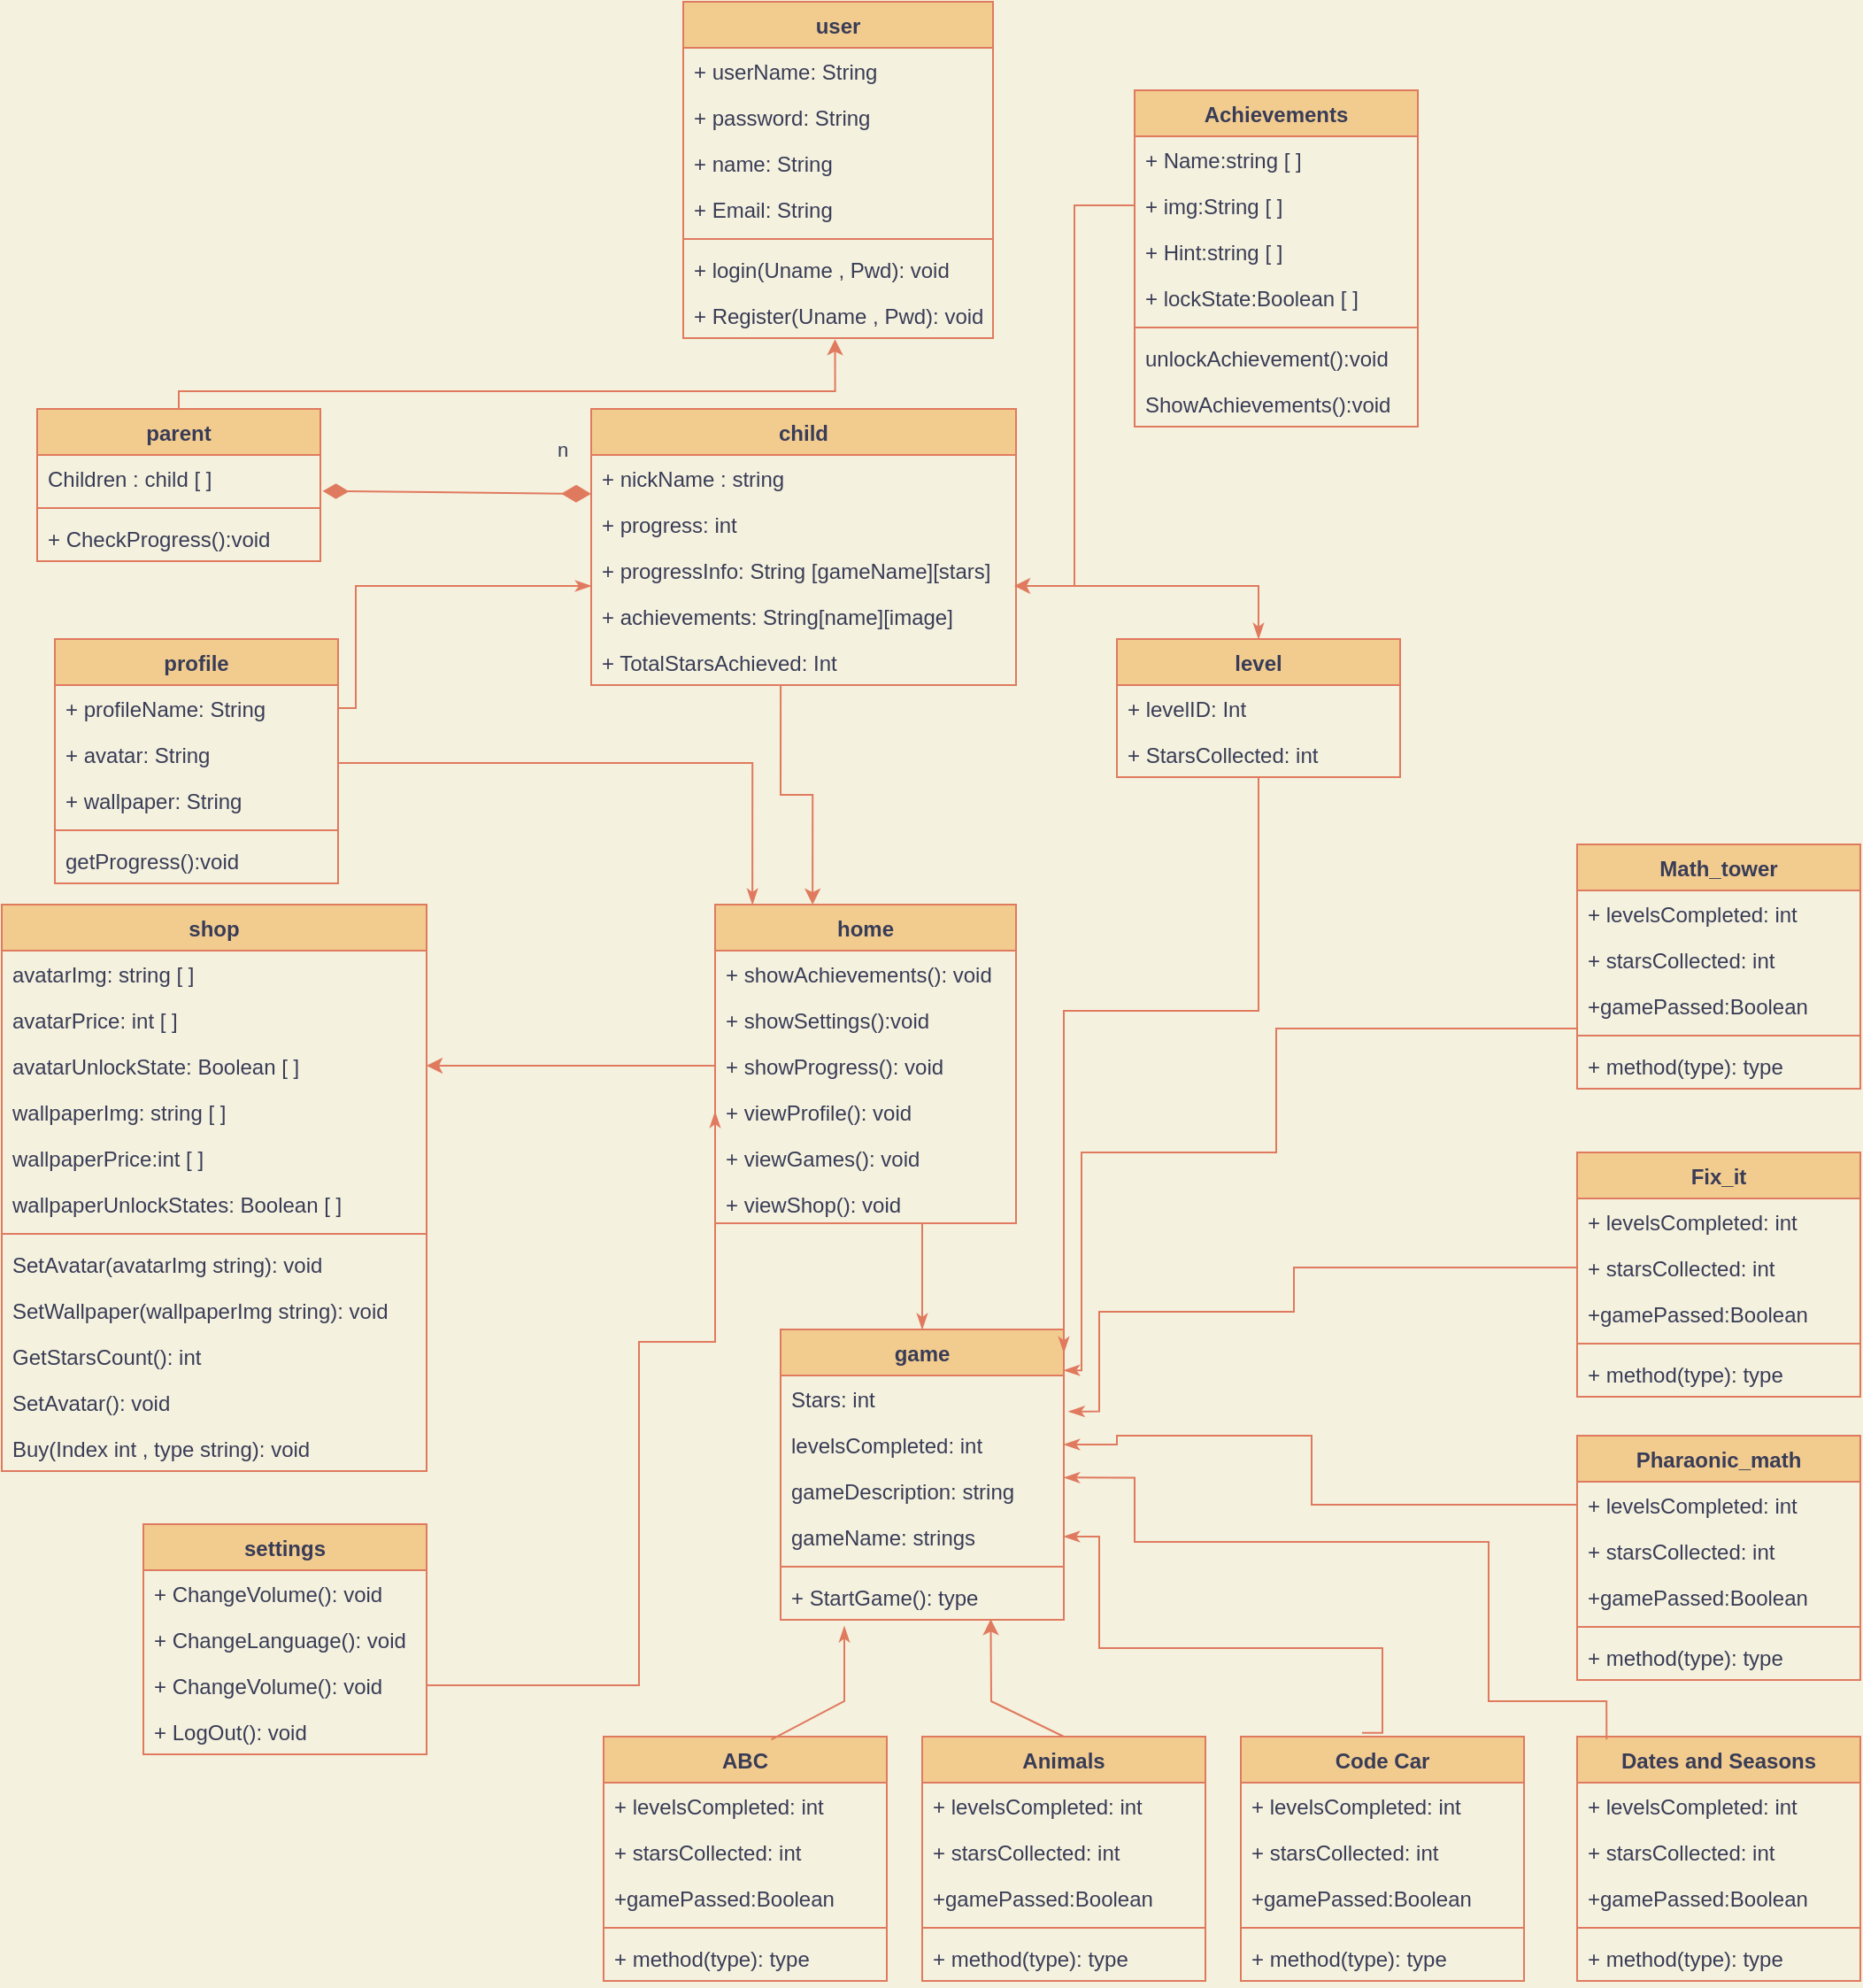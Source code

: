 <mxfile version="20.6.0" type="device"><diagram id="C5RBs43oDa-KdzZeNtuy" name="Page-1"><mxGraphModel dx="3307" dy="1486" grid="1" gridSize="10" guides="1" tooltips="1" connect="1" arrows="1" fold="1" page="1" pageScale="1" pageWidth="827" pageHeight="1169" background="#F4F1DE" math="0" shadow="0"><root><mxCell id="WIyWlLk6GJQsqaUBKTNV-0"/><mxCell id="WIyWlLk6GJQsqaUBKTNV-1" parent="WIyWlLk6GJQsqaUBKTNV-0"/><mxCell id="71pGwjElcJfVmf1t_7z7-0" value="user" style="swimlane;fontStyle=1;align=center;verticalAlign=top;childLayout=stackLayout;horizontal=1;startSize=26;horizontalStack=0;resizeParent=1;resizeParentMax=0;resizeLast=0;collapsible=1;marginBottom=0;fillColor=#F2CC8F;strokeColor=#E07A5F;fontColor=#393C56;" parent="WIyWlLk6GJQsqaUBKTNV-1" vertex="1"><mxGeometry x="-375" y="40" width="175" height="190" as="geometry"><mxRectangle width="70" height="30" as="alternateBounds"/></mxGeometry></mxCell><mxCell id="71pGwjElcJfVmf1t_7z7-1" value="+ userName: String" style="text;strokeColor=none;fillColor=none;align=left;verticalAlign=top;spacingLeft=4;spacingRight=4;overflow=hidden;rotatable=0;points=[[0,0.5],[1,0.5]];portConstraint=eastwest;fontColor=#393C56;" parent="71pGwjElcJfVmf1t_7z7-0" vertex="1"><mxGeometry y="26" width="175" height="26" as="geometry"/></mxCell><mxCell id="421q6cjbBSEedLgM5g_a-58" value="+ password: String" style="text;strokeColor=none;fillColor=none;align=left;verticalAlign=top;spacingLeft=4;spacingRight=4;overflow=hidden;rotatable=0;points=[[0,0.5],[1,0.5]];portConstraint=eastwest;fontColor=#393C56;" parent="71pGwjElcJfVmf1t_7z7-0" vertex="1"><mxGeometry y="52" width="175" height="26" as="geometry"/></mxCell><mxCell id="421q6cjbBSEedLgM5g_a-60" value="+ name: String" style="text;strokeColor=none;fillColor=none;align=left;verticalAlign=top;spacingLeft=4;spacingRight=4;overflow=hidden;rotatable=0;points=[[0,0.5],[1,0.5]];portConstraint=eastwest;fontColor=#393C56;" parent="71pGwjElcJfVmf1t_7z7-0" vertex="1"><mxGeometry y="78" width="175" height="26" as="geometry"/></mxCell><mxCell id="421q6cjbBSEedLgM5g_a-63" value="+ Email: String" style="text;strokeColor=none;fillColor=none;align=left;verticalAlign=top;spacingLeft=4;spacingRight=4;overflow=hidden;rotatable=0;points=[[0,0.5],[1,0.5]];portConstraint=eastwest;fontColor=#393C56;" parent="71pGwjElcJfVmf1t_7z7-0" vertex="1"><mxGeometry y="104" width="175" height="26" as="geometry"/></mxCell><mxCell id="71pGwjElcJfVmf1t_7z7-2" value="" style="line;strokeWidth=1;fillColor=none;align=left;verticalAlign=middle;spacingTop=-1;spacingLeft=3;spacingRight=3;rotatable=0;labelPosition=right;points=[];portConstraint=eastwest;strokeColor=#E07A5F;fontColor=#393C56;labelBackgroundColor=#F4F1DE;" parent="71pGwjElcJfVmf1t_7z7-0" vertex="1"><mxGeometry y="130" width="175" height="8" as="geometry"/></mxCell><mxCell id="DMrFWVktk9_616pN0Q-J-0" value="+ login(Uname , Pwd): void" style="text;strokeColor=none;fillColor=none;align=left;verticalAlign=top;spacingLeft=4;spacingRight=4;overflow=hidden;rotatable=0;points=[[0,0.5],[1,0.5]];portConstraint=eastwest;fontColor=#393C56;" parent="71pGwjElcJfVmf1t_7z7-0" vertex="1"><mxGeometry y="138" width="175" height="26" as="geometry"/></mxCell><mxCell id="DMrFWVktk9_616pN0Q-J-1" value="+ Register(Uname , Pwd): void" style="text;strokeColor=none;fillColor=none;align=left;verticalAlign=top;spacingLeft=4;spacingRight=4;overflow=hidden;rotatable=0;points=[[0,0.5],[1,0.5]];portConstraint=eastwest;fontColor=#393C56;" parent="71pGwjElcJfVmf1t_7z7-0" vertex="1"><mxGeometry y="164" width="175" height="26" as="geometry"/></mxCell><mxCell id="421q6cjbBSEedLgM5g_a-74" value="" style="edgeStyle=orthogonalEdgeStyle;rounded=0;orthogonalLoop=1;jettySize=auto;html=1;endArrow=classic;endFill=1;entryX=0.49;entryY=1.024;entryDx=0;entryDy=0;entryPerimeter=0;strokeColor=#E07A5F;fontColor=#393C56;labelBackgroundColor=#F4F1DE;" parent="WIyWlLk6GJQsqaUBKTNV-1" source="71pGwjElcJfVmf1t_7z7-8" target="DMrFWVktk9_616pN0Q-J-1" edge="1"><mxGeometry relative="1" as="geometry"><mxPoint x="-290.16" y="250.624" as="targetPoint"/><Array as="points"><mxPoint x="-660" y="260"/><mxPoint x="-289" y="260"/></Array></mxGeometry></mxCell><mxCell id="71pGwjElcJfVmf1t_7z7-8" value="parent" style="swimlane;fontStyle=1;align=center;verticalAlign=top;childLayout=stackLayout;horizontal=1;startSize=26;horizontalStack=0;resizeParent=1;resizeParentMax=0;resizeLast=0;collapsible=1;marginBottom=0;fillColor=#F2CC8F;strokeColor=#E07A5F;fontColor=#393C56;" parent="WIyWlLk6GJQsqaUBKTNV-1" vertex="1"><mxGeometry x="-740" y="270" width="160" height="86" as="geometry"/></mxCell><mxCell id="71pGwjElcJfVmf1t_7z7-9" value="Children : child [ ]" style="text;strokeColor=none;fillColor=none;align=left;verticalAlign=top;spacingLeft=4;spacingRight=4;overflow=hidden;rotatable=0;points=[[0,0.5],[1,0.5]];portConstraint=eastwest;fontColor=#393C56;" parent="71pGwjElcJfVmf1t_7z7-8" vertex="1"><mxGeometry y="26" width="160" height="26" as="geometry"/></mxCell><mxCell id="71pGwjElcJfVmf1t_7z7-10" value="" style="line;strokeWidth=1;fillColor=none;align=left;verticalAlign=middle;spacingTop=-1;spacingLeft=3;spacingRight=3;rotatable=0;labelPosition=right;points=[];portConstraint=eastwest;strokeColor=#E07A5F;fontColor=#393C56;labelBackgroundColor=#F4F1DE;" parent="71pGwjElcJfVmf1t_7z7-8" vertex="1"><mxGeometry y="52" width="160" height="8" as="geometry"/></mxCell><mxCell id="71pGwjElcJfVmf1t_7z7-11" value="+ CheckProgress():void" style="text;strokeColor=none;fillColor=none;align=left;verticalAlign=top;spacingLeft=4;spacingRight=4;overflow=hidden;rotatable=0;points=[[0,0.5],[1,0.5]];portConstraint=eastwest;fontColor=#393C56;" parent="71pGwjElcJfVmf1t_7z7-8" vertex="1"><mxGeometry y="60" width="160" height="26" as="geometry"/></mxCell><mxCell id="71pGwjElcJfVmf1t_7z7-12" value="shop" style="swimlane;fontStyle=1;align=center;verticalAlign=top;childLayout=stackLayout;horizontal=1;startSize=26;horizontalStack=0;resizeParent=1;resizeParentMax=0;resizeLast=0;collapsible=1;marginBottom=0;fillColor=#F2CC8F;strokeColor=#E07A5F;fontColor=#393C56;" parent="WIyWlLk6GJQsqaUBKTNV-1" vertex="1"><mxGeometry x="-760" y="550" width="240" height="320" as="geometry"/></mxCell><mxCell id="71pGwjElcJfVmf1t_7z7-13" value="avatarImg: string [ ]" style="text;strokeColor=none;fillColor=none;align=left;verticalAlign=top;spacingLeft=4;spacingRight=4;overflow=hidden;rotatable=0;points=[[0,0.5],[1,0.5]];portConstraint=eastwest;fontColor=#393C56;" parent="71pGwjElcJfVmf1t_7z7-12" vertex="1"><mxGeometry y="26" width="240" height="26" as="geometry"/></mxCell><mxCell id="421q6cjbBSEedLgM5g_a-106" value="avatarPrice: int [ ]" style="text;strokeColor=none;fillColor=none;align=left;verticalAlign=top;spacingLeft=4;spacingRight=4;overflow=hidden;rotatable=0;points=[[0,0.5],[1,0.5]];portConstraint=eastwest;fontColor=#393C56;" parent="71pGwjElcJfVmf1t_7z7-12" vertex="1"><mxGeometry y="52" width="240" height="26" as="geometry"/></mxCell><mxCell id="421q6cjbBSEedLgM5g_a-108" value="avatarUnlockState: Boolean [ ]" style="text;strokeColor=none;fillColor=none;align=left;verticalAlign=top;spacingLeft=4;spacingRight=4;overflow=hidden;rotatable=0;points=[[0,0.5],[1,0.5]];portConstraint=eastwest;fontColor=#393C56;" parent="71pGwjElcJfVmf1t_7z7-12" vertex="1"><mxGeometry y="78" width="240" height="26" as="geometry"/></mxCell><mxCell id="421q6cjbBSEedLgM5g_a-109" value="wallpaperImg: string [ ]" style="text;strokeColor=none;fillColor=none;align=left;verticalAlign=top;spacingLeft=4;spacingRight=4;overflow=hidden;rotatable=0;points=[[0,0.5],[1,0.5]];portConstraint=eastwest;fontColor=#393C56;" parent="71pGwjElcJfVmf1t_7z7-12" vertex="1"><mxGeometry y="104" width="240" height="26" as="geometry"/></mxCell><mxCell id="421q6cjbBSEedLgM5g_a-107" value="wallpaperPrice:int [ ]" style="text;strokeColor=none;fillColor=none;align=left;verticalAlign=top;spacingLeft=4;spacingRight=4;overflow=hidden;rotatable=0;points=[[0,0.5],[1,0.5]];portConstraint=eastwest;fontColor=#393C56;" parent="71pGwjElcJfVmf1t_7z7-12" vertex="1"><mxGeometry y="130" width="240" height="26" as="geometry"/></mxCell><mxCell id="421q6cjbBSEedLgM5g_a-110" value="wallpaperUnlockStates: Boolean [ ]" style="text;strokeColor=none;fillColor=none;align=left;verticalAlign=top;spacingLeft=4;spacingRight=4;overflow=hidden;rotatable=0;points=[[0,0.5],[1,0.5]];portConstraint=eastwest;fontColor=#393C56;" parent="71pGwjElcJfVmf1t_7z7-12" vertex="1"><mxGeometry y="156" width="240" height="26" as="geometry"/></mxCell><mxCell id="71pGwjElcJfVmf1t_7z7-14" value="" style="line;strokeWidth=1;fillColor=none;align=left;verticalAlign=middle;spacingTop=-1;spacingLeft=3;spacingRight=3;rotatable=0;labelPosition=right;points=[];portConstraint=eastwest;strokeColor=#E07A5F;fontColor=#393C56;labelBackgroundColor=#F4F1DE;" parent="71pGwjElcJfVmf1t_7z7-12" vertex="1"><mxGeometry y="182" width="240" height="8" as="geometry"/></mxCell><mxCell id="71pGwjElcJfVmf1t_7z7-15" value="SetAvatar(avatarImg string): void" style="text;strokeColor=none;fillColor=none;align=left;verticalAlign=top;spacingLeft=4;spacingRight=4;overflow=hidden;rotatable=0;points=[[0,0.5],[1,0.5]];portConstraint=eastwest;fontColor=#393C56;" parent="71pGwjElcJfVmf1t_7z7-12" vertex="1"><mxGeometry y="190" width="240" height="26" as="geometry"/></mxCell><mxCell id="421q6cjbBSEedLgM5g_a-114" value="SetWallpaper(wallpaperImg string): void" style="text;strokeColor=none;fillColor=none;align=left;verticalAlign=top;spacingLeft=4;spacingRight=4;overflow=hidden;rotatable=0;points=[[0,0.5],[1,0.5]];portConstraint=eastwest;fontColor=#393C56;" parent="71pGwjElcJfVmf1t_7z7-12" vertex="1"><mxGeometry y="216" width="240" height="26" as="geometry"/></mxCell><mxCell id="421q6cjbBSEedLgM5g_a-115" value="GetStarsCount(): int" style="text;strokeColor=none;fillColor=none;align=left;verticalAlign=top;spacingLeft=4;spacingRight=4;overflow=hidden;rotatable=0;points=[[0,0.5],[1,0.5]];portConstraint=eastwest;fontColor=#393C56;" parent="71pGwjElcJfVmf1t_7z7-12" vertex="1"><mxGeometry y="242" width="240" height="26" as="geometry"/></mxCell><mxCell id="421q6cjbBSEedLgM5g_a-113" value="SetAvatar(): void" style="text;strokeColor=none;fillColor=none;align=left;verticalAlign=top;spacingLeft=4;spacingRight=4;overflow=hidden;rotatable=0;points=[[0,0.5],[1,0.5]];portConstraint=eastwest;fontColor=#393C56;" parent="71pGwjElcJfVmf1t_7z7-12" vertex="1"><mxGeometry y="268" width="240" height="26" as="geometry"/></mxCell><mxCell id="421q6cjbBSEedLgM5g_a-116" value="Buy(Index int , type string): void" style="text;strokeColor=none;fillColor=none;align=left;verticalAlign=top;spacingLeft=4;spacingRight=4;overflow=hidden;rotatable=0;points=[[0,0.5],[1,0.5]];portConstraint=eastwest;fontColor=#393C56;" parent="71pGwjElcJfVmf1t_7z7-12" vertex="1"><mxGeometry y="294" width="240" height="26" as="geometry"/></mxCell><mxCell id="71pGwjElcJfVmf1t_7z7-16" value="game" style="swimlane;fontStyle=1;align=center;verticalAlign=top;childLayout=stackLayout;horizontal=1;startSize=26;horizontalStack=0;resizeParent=1;resizeParentMax=0;resizeLast=0;collapsible=1;marginBottom=0;fillColor=#F2CC8F;strokeColor=#E07A5F;fontColor=#393C56;" parent="WIyWlLk6GJQsqaUBKTNV-1" vertex="1"><mxGeometry x="-320" y="790" width="160" height="164" as="geometry"/></mxCell><mxCell id="421q6cjbBSEedLgM5g_a-144" value="Stars: int" style="text;strokeColor=none;fillColor=none;align=left;verticalAlign=top;spacingLeft=4;spacingRight=4;overflow=hidden;rotatable=0;points=[[0,0.5],[1,0.5]];portConstraint=eastwest;fontColor=#393C56;" parent="71pGwjElcJfVmf1t_7z7-16" vertex="1"><mxGeometry y="26" width="160" height="26" as="geometry"/></mxCell><mxCell id="421q6cjbBSEedLgM5g_a-147" value="levelsCompleted: int" style="text;strokeColor=none;fillColor=none;align=left;verticalAlign=top;spacingLeft=4;spacingRight=4;overflow=hidden;rotatable=0;points=[[0,0.5],[1,0.5]];portConstraint=eastwest;fontColor=#393C56;" parent="71pGwjElcJfVmf1t_7z7-16" vertex="1"><mxGeometry y="52" width="160" height="26" as="geometry"/></mxCell><mxCell id="421q6cjbBSEedLgM5g_a-146" value="gameDescription: string" style="text;strokeColor=none;fillColor=none;align=left;verticalAlign=top;spacingLeft=4;spacingRight=4;overflow=hidden;rotatable=0;points=[[0,0.5],[1,0.5]];portConstraint=eastwest;fontColor=#393C56;" parent="71pGwjElcJfVmf1t_7z7-16" vertex="1"><mxGeometry y="78" width="160" height="26" as="geometry"/></mxCell><mxCell id="71pGwjElcJfVmf1t_7z7-17" value="gameName: strings" style="text;strokeColor=none;fillColor=none;align=left;verticalAlign=top;spacingLeft=4;spacingRight=4;overflow=hidden;rotatable=0;points=[[0,0.5],[1,0.5]];portConstraint=eastwest;fontColor=#393C56;" parent="71pGwjElcJfVmf1t_7z7-16" vertex="1"><mxGeometry y="104" width="160" height="26" as="geometry"/></mxCell><mxCell id="71pGwjElcJfVmf1t_7z7-18" value="" style="line;strokeWidth=1;fillColor=none;align=left;verticalAlign=middle;spacingTop=-1;spacingLeft=3;spacingRight=3;rotatable=0;labelPosition=right;points=[];portConstraint=eastwest;strokeColor=#E07A5F;fontColor=#393C56;labelBackgroundColor=#F4F1DE;" parent="71pGwjElcJfVmf1t_7z7-16" vertex="1"><mxGeometry y="130" width="160" height="8" as="geometry"/></mxCell><mxCell id="71pGwjElcJfVmf1t_7z7-19" value="+ StartGame(): type" style="text;strokeColor=none;fillColor=none;align=left;verticalAlign=top;spacingLeft=4;spacingRight=4;overflow=hidden;rotatable=0;points=[[0,0.5],[1,0.5]];portConstraint=eastwest;fontColor=#393C56;" parent="71pGwjElcJfVmf1t_7z7-16" vertex="1"><mxGeometry y="138" width="160" height="26" as="geometry"/></mxCell><mxCell id="H7u182iFlmBfZy0XboD5-1" style="edgeStyle=orthogonalEdgeStyle;rounded=0;orthogonalLoop=1;jettySize=auto;html=1;labelBackgroundColor=#F4F1DE;strokeColor=#E07A5F;fontColor=#393C56;entryX=0.324;entryY=0;entryDx=0;entryDy=0;entryPerimeter=0;exitX=0.446;exitY=0.997;exitDx=0;exitDy=0;exitPerimeter=0;" parent="WIyWlLk6GJQsqaUBKTNV-1" source="421q6cjbBSEedLgM5g_a-112" target="71pGwjElcJfVmf1t_7z7-44" edge="1"><mxGeometry relative="1" as="geometry"><mxPoint x="-241" y="520" as="targetPoint"/><Array as="points"/><mxPoint x="-320" y="430" as="sourcePoint"/></mxGeometry></mxCell><mxCell id="71pGwjElcJfVmf1t_7z7-24" value="child" style="swimlane;fontStyle=1;align=center;verticalAlign=top;childLayout=stackLayout;horizontal=1;startSize=26;horizontalStack=0;resizeParent=1;resizeParentMax=0;resizeLast=0;collapsible=1;marginBottom=0;fillColor=#F2CC8F;strokeColor=#E07A5F;fontColor=#393C56;" parent="WIyWlLk6GJQsqaUBKTNV-1" vertex="1"><mxGeometry x="-427" y="270" width="240" height="156" as="geometry"/></mxCell><mxCell id="71pGwjElcJfVmf1t_7z7-25" value="+ nickName : string" style="text;strokeColor=none;fillColor=none;align=left;verticalAlign=top;spacingLeft=4;spacingRight=4;overflow=hidden;rotatable=0;points=[[0,0.5],[1,0.5]];portConstraint=eastwest;fontColor=#393C56;" parent="71pGwjElcJfVmf1t_7z7-24" vertex="1"><mxGeometry y="26" width="240" height="26" as="geometry"/></mxCell><mxCell id="421q6cjbBSEedLgM5g_a-84" value="+ progress: int" style="text;strokeColor=none;fillColor=none;align=left;verticalAlign=top;spacingLeft=4;spacingRight=4;overflow=hidden;rotatable=0;points=[[0,0.5],[1,0.5]];portConstraint=eastwest;fontColor=#393C56;" parent="71pGwjElcJfVmf1t_7z7-24" vertex="1"><mxGeometry y="52" width="240" height="26" as="geometry"/></mxCell><mxCell id="421q6cjbBSEedLgM5g_a-67" value="+ progressInfo: String [gameName][stars]" style="text;strokeColor=none;fillColor=none;align=left;verticalAlign=top;spacingLeft=4;spacingRight=4;overflow=hidden;rotatable=0;points=[[0,0.5],[1,0.5]];portConstraint=eastwest;fontColor=#393C56;" parent="71pGwjElcJfVmf1t_7z7-24" vertex="1"><mxGeometry y="78" width="240" height="26" as="geometry"/></mxCell><mxCell id="71pGwjElcJfVmf1t_7z7-5" value="+ achievements: String[name][image]" style="text;strokeColor=none;fillColor=none;align=left;verticalAlign=top;spacingLeft=4;spacingRight=4;overflow=hidden;rotatable=0;points=[[0,0.5],[1,0.5]];portConstraint=eastwest;fontColor=#393C56;" parent="71pGwjElcJfVmf1t_7z7-24" vertex="1"><mxGeometry y="104" width="240" height="26" as="geometry"/></mxCell><mxCell id="421q6cjbBSEedLgM5g_a-112" value="+ TotalStarsAchieved: Int" style="text;strokeColor=none;fillColor=none;align=left;verticalAlign=top;spacingLeft=4;spacingRight=4;overflow=hidden;rotatable=0;points=[[0,0.5],[1,0.5]];portConstraint=eastwest;fontColor=#393C56;" parent="71pGwjElcJfVmf1t_7z7-24" vertex="1"><mxGeometry y="130" width="240" height="26" as="geometry"/></mxCell><mxCell id="71pGwjElcJfVmf1t_7z7-28" value="settings" style="swimlane;fontStyle=1;align=center;verticalAlign=top;childLayout=stackLayout;horizontal=1;startSize=26;horizontalStack=0;resizeParent=1;resizeParentMax=0;resizeLast=0;collapsible=1;marginBottom=0;fillColor=#F2CC8F;strokeColor=#E07A5F;fontColor=#393C56;" parent="WIyWlLk6GJQsqaUBKTNV-1" vertex="1"><mxGeometry x="-680" y="900" width="160" height="130" as="geometry"/></mxCell><mxCell id="71pGwjElcJfVmf1t_7z7-31" value="+ ChangeVolume(): void" style="text;strokeColor=none;fillColor=none;align=left;verticalAlign=top;spacingLeft=4;spacingRight=4;overflow=hidden;rotatable=0;points=[[0,0.5],[1,0.5]];portConstraint=eastwest;fontColor=#393C56;" parent="71pGwjElcJfVmf1t_7z7-28" vertex="1"><mxGeometry y="26" width="160" height="26" as="geometry"/></mxCell><mxCell id="421q6cjbBSEedLgM5g_a-98" value="+ ChangeLanguage(): void" style="text;strokeColor=none;fillColor=none;align=left;verticalAlign=top;spacingLeft=4;spacingRight=4;overflow=hidden;rotatable=0;points=[[0,0.5],[1,0.5]];portConstraint=eastwest;fontColor=#393C56;" parent="71pGwjElcJfVmf1t_7z7-28" vertex="1"><mxGeometry y="52" width="160" height="26" as="geometry"/></mxCell><mxCell id="421q6cjbBSEedLgM5g_a-100" value="+ ChangeVolume(): void" style="text;strokeColor=none;fillColor=none;align=left;verticalAlign=top;spacingLeft=4;spacingRight=4;overflow=hidden;rotatable=0;points=[[0,0.5],[1,0.5]];portConstraint=eastwest;fontColor=#393C56;" parent="71pGwjElcJfVmf1t_7z7-28" vertex="1"><mxGeometry y="78" width="160" height="26" as="geometry"/></mxCell><mxCell id="DMrFWVktk9_616pN0Q-J-7" value="+ LogOut(): void" style="text;strokeColor=none;fillColor=none;align=left;verticalAlign=top;spacingLeft=4;spacingRight=4;overflow=hidden;rotatable=0;points=[[0,0.5],[1,0.5]];portConstraint=eastwest;fontColor=#393C56;" parent="71pGwjElcJfVmf1t_7z7-28" vertex="1"><mxGeometry y="104" width="160" height="26" as="geometry"/></mxCell><mxCell id="71pGwjElcJfVmf1t_7z7-44" value="home" style="swimlane;fontStyle=1;align=center;verticalAlign=top;childLayout=stackLayout;horizontal=1;startSize=26;horizontalStack=0;resizeParent=1;resizeParentMax=0;resizeLast=0;collapsible=1;marginBottom=0;fillColor=#F2CC8F;strokeColor=#E07A5F;fontColor=#393C56;" parent="WIyWlLk6GJQsqaUBKTNV-1" vertex="1"><mxGeometry x="-357" y="550" width="170" height="180" as="geometry"/></mxCell><mxCell id="71pGwjElcJfVmf1t_7z7-47" value="+ showAchievements(): void" style="text;strokeColor=none;fillColor=none;align=left;verticalAlign=top;spacingLeft=4;spacingRight=4;overflow=hidden;rotatable=0;points=[[0,0.5],[1,0.5]];portConstraint=eastwest;fontColor=#393C56;" parent="71pGwjElcJfVmf1t_7z7-44" vertex="1"><mxGeometry y="26" width="170" height="26" as="geometry"/></mxCell><mxCell id="421q6cjbBSEedLgM5g_a-102" value="+ showSettings():void" style="text;strokeColor=none;fillColor=none;align=left;verticalAlign=top;spacingLeft=4;spacingRight=4;overflow=hidden;rotatable=0;points=[[0,0.5],[1,0.5]];portConstraint=eastwest;fontColor=#393C56;" parent="71pGwjElcJfVmf1t_7z7-44" vertex="1"><mxGeometry y="52" width="170" height="26" as="geometry"/></mxCell><mxCell id="421q6cjbBSEedLgM5g_a-104" value="+ showProgress(): void" style="text;strokeColor=none;fillColor=none;align=left;verticalAlign=top;spacingLeft=4;spacingRight=4;overflow=hidden;rotatable=0;points=[[0,0.5],[1,0.5]];portConstraint=eastwest;fontColor=#393C56;" parent="71pGwjElcJfVmf1t_7z7-44" vertex="1"><mxGeometry y="78" width="170" height="26" as="geometry"/></mxCell><mxCell id="421q6cjbBSEedLgM5g_a-103" value="+ viewProfile(): void" style="text;strokeColor=none;fillColor=none;align=left;verticalAlign=top;spacingLeft=4;spacingRight=4;overflow=hidden;rotatable=0;points=[[0,0.5],[1,0.5]];portConstraint=eastwest;fontColor=#393C56;" parent="71pGwjElcJfVmf1t_7z7-44" vertex="1"><mxGeometry y="104" width="170" height="26" as="geometry"/></mxCell><mxCell id="421q6cjbBSEedLgM5g_a-101" value="+ viewGames(): void" style="text;strokeColor=none;fillColor=none;align=left;verticalAlign=top;spacingLeft=4;spacingRight=4;overflow=hidden;rotatable=0;points=[[0,0.5],[1,0.5]];portConstraint=eastwest;fontColor=#393C56;" parent="71pGwjElcJfVmf1t_7z7-44" vertex="1"><mxGeometry y="130" width="170" height="26" as="geometry"/></mxCell><mxCell id="421q6cjbBSEedLgM5g_a-105" value="+ viewShop(): void" style="text;strokeColor=none;fillColor=none;align=left;verticalAlign=top;spacingLeft=4;spacingRight=4;overflow=hidden;rotatable=0;points=[[0,0.5],[1,0.5]];portConstraint=eastwest;fontColor=#393C56;" parent="71pGwjElcJfVmf1t_7z7-44" vertex="1"><mxGeometry y="156" width="170" height="24" as="geometry"/></mxCell><mxCell id="421q6cjbBSEedLgM5g_a-0" value="ABC" style="swimlane;fontStyle=1;align=center;verticalAlign=top;childLayout=stackLayout;horizontal=1;startSize=26;horizontalStack=0;resizeParent=1;resizeParentMax=0;resizeLast=0;collapsible=1;marginBottom=0;fillColor=#F2CC8F;strokeColor=#E07A5F;fontColor=#393C56;" parent="WIyWlLk6GJQsqaUBKTNV-1" vertex="1"><mxGeometry x="-420" y="1020" width="160" height="138" as="geometry"/></mxCell><mxCell id="421q6cjbBSEedLgM5g_a-1" value="+ levelsCompleted: int" style="text;strokeColor=none;fillColor=none;align=left;verticalAlign=top;spacingLeft=4;spacingRight=4;overflow=hidden;rotatable=0;points=[[0,0.5],[1,0.5]];portConstraint=eastwest;fontColor=#393C56;" parent="421q6cjbBSEedLgM5g_a-0" vertex="1"><mxGeometry y="26" width="160" height="26" as="geometry"/></mxCell><mxCell id="421q6cjbBSEedLgM5g_a-117" value="+ starsCollected: int" style="text;strokeColor=none;fillColor=none;align=left;verticalAlign=top;spacingLeft=4;spacingRight=4;overflow=hidden;rotatable=0;points=[[0,0.5],[1,0.5]];portConstraint=eastwest;fontColor=#393C56;" parent="421q6cjbBSEedLgM5g_a-0" vertex="1"><mxGeometry y="52" width="160" height="26" as="geometry"/></mxCell><mxCell id="421q6cjbBSEedLgM5g_a-149" value="+gamePassed:Boolean" style="text;strokeColor=none;fillColor=none;align=left;verticalAlign=top;spacingLeft=4;spacingRight=4;overflow=hidden;rotatable=0;points=[[0,0.5],[1,0.5]];portConstraint=eastwest;fontColor=#393C56;" parent="421q6cjbBSEedLgM5g_a-0" vertex="1"><mxGeometry y="78" width="160" height="26" as="geometry"/></mxCell><mxCell id="421q6cjbBSEedLgM5g_a-2" value="" style="line;strokeWidth=1;fillColor=none;align=left;verticalAlign=middle;spacingTop=-1;spacingLeft=3;spacingRight=3;rotatable=0;labelPosition=right;points=[];portConstraint=eastwest;strokeColor=#E07A5F;fontColor=#393C56;labelBackgroundColor=#F4F1DE;" parent="421q6cjbBSEedLgM5g_a-0" vertex="1"><mxGeometry y="104" width="160" height="8" as="geometry"/></mxCell><mxCell id="421q6cjbBSEedLgM5g_a-3" value="+ method(type): type" style="text;strokeColor=none;fillColor=none;align=left;verticalAlign=top;spacingLeft=4;spacingRight=4;overflow=hidden;rotatable=0;points=[[0,0.5],[1,0.5]];portConstraint=eastwest;fontColor=#393C56;" parent="421q6cjbBSEedLgM5g_a-0" vertex="1"><mxGeometry y="112" width="160" height="26" as="geometry"/></mxCell><mxCell id="421q6cjbBSEedLgM5g_a-4" value="Fix_it" style="swimlane;fontStyle=1;align=center;verticalAlign=top;childLayout=stackLayout;horizontal=1;startSize=26;horizontalStack=0;resizeParent=1;resizeParentMax=0;resizeLast=0;collapsible=1;marginBottom=0;fillColor=#F2CC8F;strokeColor=#E07A5F;fontColor=#393C56;" parent="WIyWlLk6GJQsqaUBKTNV-1" vertex="1"><mxGeometry x="130" y="690" width="160" height="138" as="geometry"/></mxCell><mxCell id="421q6cjbBSEedLgM5g_a-118" value="+ levelsCompleted: int" style="text;strokeColor=none;fillColor=none;align=left;verticalAlign=top;spacingLeft=4;spacingRight=4;overflow=hidden;rotatable=0;points=[[0,0.5],[1,0.5]];portConstraint=eastwest;fontColor=#393C56;" parent="421q6cjbBSEedLgM5g_a-4" vertex="1"><mxGeometry y="26" width="160" height="26" as="geometry"/></mxCell><mxCell id="421q6cjbBSEedLgM5g_a-119" value="+ starsCollected: int" style="text;strokeColor=none;fillColor=none;align=left;verticalAlign=top;spacingLeft=4;spacingRight=4;overflow=hidden;rotatable=0;points=[[0,0.5],[1,0.5]];portConstraint=eastwest;fontColor=#393C56;" parent="421q6cjbBSEedLgM5g_a-4" vertex="1"><mxGeometry y="52" width="160" height="26" as="geometry"/></mxCell><mxCell id="421q6cjbBSEedLgM5g_a-150" value="+gamePassed:Boolean" style="text;strokeColor=none;fillColor=none;align=left;verticalAlign=top;spacingLeft=4;spacingRight=4;overflow=hidden;rotatable=0;points=[[0,0.5],[1,0.5]];portConstraint=eastwest;fontColor=#393C56;" parent="421q6cjbBSEedLgM5g_a-4" vertex="1"><mxGeometry y="78" width="160" height="26" as="geometry"/></mxCell><mxCell id="421q6cjbBSEedLgM5g_a-6" value="" style="line;strokeWidth=1;fillColor=none;align=left;verticalAlign=middle;spacingTop=-1;spacingLeft=3;spacingRight=3;rotatable=0;labelPosition=right;points=[];portConstraint=eastwest;strokeColor=#E07A5F;fontColor=#393C56;labelBackgroundColor=#F4F1DE;" parent="421q6cjbBSEedLgM5g_a-4" vertex="1"><mxGeometry y="104" width="160" height="8" as="geometry"/></mxCell><mxCell id="421q6cjbBSEedLgM5g_a-7" value="+ method(type): type" style="text;strokeColor=none;fillColor=none;align=left;verticalAlign=top;spacingLeft=4;spacingRight=4;overflow=hidden;rotatable=0;points=[[0,0.5],[1,0.5]];portConstraint=eastwest;fontColor=#393C56;" parent="421q6cjbBSEedLgM5g_a-4" vertex="1"><mxGeometry y="112" width="160" height="26" as="geometry"/></mxCell><mxCell id="421q6cjbBSEedLgM5g_a-9" value="Dates and Seasons" style="swimlane;fontStyle=1;align=center;verticalAlign=top;childLayout=stackLayout;horizontal=1;startSize=26;horizontalStack=0;resizeParent=1;resizeParentMax=0;resizeLast=0;collapsible=1;marginBottom=0;fillColor=#F2CC8F;strokeColor=#E07A5F;fontColor=#393C56;" parent="WIyWlLk6GJQsqaUBKTNV-1" vertex="1"><mxGeometry x="130" y="1020" width="160" height="138" as="geometry"/></mxCell><mxCell id="421q6cjbBSEedLgM5g_a-124" value="+ levelsCompleted: int" style="text;strokeColor=none;fillColor=none;align=left;verticalAlign=top;spacingLeft=4;spacingRight=4;overflow=hidden;rotatable=0;points=[[0,0.5],[1,0.5]];portConstraint=eastwest;fontColor=#393C56;" parent="421q6cjbBSEedLgM5g_a-9" vertex="1"><mxGeometry y="26" width="160" height="26" as="geometry"/></mxCell><mxCell id="421q6cjbBSEedLgM5g_a-125" value="+ starsCollected: int" style="text;strokeColor=none;fillColor=none;align=left;verticalAlign=top;spacingLeft=4;spacingRight=4;overflow=hidden;rotatable=0;points=[[0,0.5],[1,0.5]];portConstraint=eastwest;fontColor=#393C56;" parent="421q6cjbBSEedLgM5g_a-9" vertex="1"><mxGeometry y="52" width="160" height="26" as="geometry"/></mxCell><mxCell id="421q6cjbBSEedLgM5g_a-151" value="+gamePassed:Boolean" style="text;strokeColor=none;fillColor=none;align=left;verticalAlign=top;spacingLeft=4;spacingRight=4;overflow=hidden;rotatable=0;points=[[0,0.5],[1,0.5]];portConstraint=eastwest;fontColor=#393C56;" parent="421q6cjbBSEedLgM5g_a-9" vertex="1"><mxGeometry y="78" width="160" height="26" as="geometry"/></mxCell><mxCell id="421q6cjbBSEedLgM5g_a-11" value="" style="line;strokeWidth=1;fillColor=none;align=left;verticalAlign=middle;spacingTop=-1;spacingLeft=3;spacingRight=3;rotatable=0;labelPosition=right;points=[];portConstraint=eastwest;strokeColor=#E07A5F;fontColor=#393C56;labelBackgroundColor=#F4F1DE;" parent="421q6cjbBSEedLgM5g_a-9" vertex="1"><mxGeometry y="104" width="160" height="8" as="geometry"/></mxCell><mxCell id="421q6cjbBSEedLgM5g_a-12" value="+ method(type): type" style="text;strokeColor=none;fillColor=none;align=left;verticalAlign=top;spacingLeft=4;spacingRight=4;overflow=hidden;rotatable=0;points=[[0,0.5],[1,0.5]];portConstraint=eastwest;fontColor=#393C56;" parent="421q6cjbBSEedLgM5g_a-9" vertex="1"><mxGeometry y="112" width="160" height="26" as="geometry"/></mxCell><mxCell id="421q6cjbBSEedLgM5g_a-13" value="Code Car" style="swimlane;fontStyle=1;align=center;verticalAlign=top;childLayout=stackLayout;horizontal=1;startSize=26;horizontalStack=0;resizeParent=1;resizeParentMax=0;resizeLast=0;collapsible=1;marginBottom=0;fillColor=#F2CC8F;strokeColor=#E07A5F;fontColor=#393C56;" parent="WIyWlLk6GJQsqaUBKTNV-1" vertex="1"><mxGeometry x="-60" y="1020" width="160" height="138" as="geometry"/></mxCell><mxCell id="421q6cjbBSEedLgM5g_a-122" value="+ levelsCompleted: int" style="text;strokeColor=none;fillColor=none;align=left;verticalAlign=top;spacingLeft=4;spacingRight=4;overflow=hidden;rotatable=0;points=[[0,0.5],[1,0.5]];portConstraint=eastwest;fontColor=#393C56;" parent="421q6cjbBSEedLgM5g_a-13" vertex="1"><mxGeometry y="26" width="160" height="26" as="geometry"/></mxCell><mxCell id="421q6cjbBSEedLgM5g_a-123" value="+ starsCollected: int" style="text;strokeColor=none;fillColor=none;align=left;verticalAlign=top;spacingLeft=4;spacingRight=4;overflow=hidden;rotatable=0;points=[[0,0.5],[1,0.5]];portConstraint=eastwest;fontColor=#393C56;" parent="421q6cjbBSEedLgM5g_a-13" vertex="1"><mxGeometry y="52" width="160" height="26" as="geometry"/></mxCell><mxCell id="421q6cjbBSEedLgM5g_a-152" value="+gamePassed:Boolean" style="text;strokeColor=none;fillColor=none;align=left;verticalAlign=top;spacingLeft=4;spacingRight=4;overflow=hidden;rotatable=0;points=[[0,0.5],[1,0.5]];portConstraint=eastwest;fontColor=#393C56;" parent="421q6cjbBSEedLgM5g_a-13" vertex="1"><mxGeometry y="78" width="160" height="26" as="geometry"/></mxCell><mxCell id="421q6cjbBSEedLgM5g_a-15" value="" style="line;strokeWidth=1;fillColor=none;align=left;verticalAlign=middle;spacingTop=-1;spacingLeft=3;spacingRight=3;rotatable=0;labelPosition=right;points=[];portConstraint=eastwest;strokeColor=#E07A5F;fontColor=#393C56;labelBackgroundColor=#F4F1DE;" parent="421q6cjbBSEedLgM5g_a-13" vertex="1"><mxGeometry y="104" width="160" height="8" as="geometry"/></mxCell><mxCell id="421q6cjbBSEedLgM5g_a-16" value="+ method(type): type" style="text;strokeColor=none;fillColor=none;align=left;verticalAlign=top;spacingLeft=4;spacingRight=4;overflow=hidden;rotatable=0;points=[[0,0.5],[1,0.5]];portConstraint=eastwest;fontColor=#393C56;" parent="421q6cjbBSEedLgM5g_a-13" vertex="1"><mxGeometry y="112" width="160" height="26" as="geometry"/></mxCell><mxCell id="421q6cjbBSEedLgM5g_a-17" value="Animals" style="swimlane;fontStyle=1;align=center;verticalAlign=top;childLayout=stackLayout;horizontal=1;startSize=26;horizontalStack=0;resizeParent=1;resizeParentMax=0;resizeLast=0;collapsible=1;marginBottom=0;fillColor=#F2CC8F;strokeColor=#E07A5F;fontColor=#393C56;" parent="WIyWlLk6GJQsqaUBKTNV-1" vertex="1"><mxGeometry x="-240" y="1020" width="160" height="138" as="geometry"/></mxCell><mxCell id="421q6cjbBSEedLgM5g_a-120" value="+ levelsCompleted: int" style="text;strokeColor=none;fillColor=none;align=left;verticalAlign=top;spacingLeft=4;spacingRight=4;overflow=hidden;rotatable=0;points=[[0,0.5],[1,0.5]];portConstraint=eastwest;fontColor=#393C56;" parent="421q6cjbBSEedLgM5g_a-17" vertex="1"><mxGeometry y="26" width="160" height="26" as="geometry"/></mxCell><mxCell id="421q6cjbBSEedLgM5g_a-121" value="+ starsCollected: int" style="text;strokeColor=none;fillColor=none;align=left;verticalAlign=top;spacingLeft=4;spacingRight=4;overflow=hidden;rotatable=0;points=[[0,0.5],[1,0.5]];portConstraint=eastwest;fontColor=#393C56;" parent="421q6cjbBSEedLgM5g_a-17" vertex="1"><mxGeometry y="52" width="160" height="26" as="geometry"/></mxCell><mxCell id="421q6cjbBSEedLgM5g_a-153" value="+gamePassed:Boolean" style="text;strokeColor=none;fillColor=none;align=left;verticalAlign=top;spacingLeft=4;spacingRight=4;overflow=hidden;rotatable=0;points=[[0,0.5],[1,0.5]];portConstraint=eastwest;fontColor=#393C56;" parent="421q6cjbBSEedLgM5g_a-17" vertex="1"><mxGeometry y="78" width="160" height="26" as="geometry"/></mxCell><mxCell id="421q6cjbBSEedLgM5g_a-19" value="" style="line;strokeWidth=1;fillColor=none;align=left;verticalAlign=middle;spacingTop=-1;spacingLeft=3;spacingRight=3;rotatable=0;labelPosition=right;points=[];portConstraint=eastwest;strokeColor=#E07A5F;fontColor=#393C56;labelBackgroundColor=#F4F1DE;" parent="421q6cjbBSEedLgM5g_a-17" vertex="1"><mxGeometry y="104" width="160" height="8" as="geometry"/></mxCell><mxCell id="421q6cjbBSEedLgM5g_a-20" value="+ method(type): type" style="text;strokeColor=none;fillColor=none;align=left;verticalAlign=top;spacingLeft=4;spacingRight=4;overflow=hidden;rotatable=0;points=[[0,0.5],[1,0.5]];portConstraint=eastwest;fontColor=#393C56;" parent="421q6cjbBSEedLgM5g_a-17" vertex="1"><mxGeometry y="112" width="160" height="26" as="geometry"/></mxCell><mxCell id="421q6cjbBSEedLgM5g_a-25" value="Math_tower" style="swimlane;fontStyle=1;align=center;verticalAlign=top;childLayout=stackLayout;horizontal=1;startSize=26;horizontalStack=0;resizeParent=1;resizeParentMax=0;resizeLast=0;collapsible=1;marginBottom=0;fillColor=#F2CC8F;strokeColor=#E07A5F;fontColor=#393C56;" parent="WIyWlLk6GJQsqaUBKTNV-1" vertex="1"><mxGeometry x="130" y="516" width="160" height="138" as="geometry"/></mxCell><mxCell id="421q6cjbBSEedLgM5g_a-128" value="+ levelsCompleted: int" style="text;strokeColor=none;fillColor=none;align=left;verticalAlign=top;spacingLeft=4;spacingRight=4;overflow=hidden;rotatable=0;points=[[0,0.5],[1,0.5]];portConstraint=eastwest;fontColor=#393C56;" parent="421q6cjbBSEedLgM5g_a-25" vertex="1"><mxGeometry y="26" width="160" height="26" as="geometry"/></mxCell><mxCell id="421q6cjbBSEedLgM5g_a-129" value="+ starsCollected: int" style="text;strokeColor=none;fillColor=none;align=left;verticalAlign=top;spacingLeft=4;spacingRight=4;overflow=hidden;rotatable=0;points=[[0,0.5],[1,0.5]];portConstraint=eastwest;fontColor=#393C56;" parent="421q6cjbBSEedLgM5g_a-25" vertex="1"><mxGeometry y="52" width="160" height="26" as="geometry"/></mxCell><mxCell id="421q6cjbBSEedLgM5g_a-155" value="+gamePassed:Boolean" style="text;strokeColor=none;fillColor=none;align=left;verticalAlign=top;spacingLeft=4;spacingRight=4;overflow=hidden;rotatable=0;points=[[0,0.5],[1,0.5]];portConstraint=eastwest;fontColor=#393C56;" parent="421q6cjbBSEedLgM5g_a-25" vertex="1"><mxGeometry y="78" width="160" height="26" as="geometry"/></mxCell><mxCell id="421q6cjbBSEedLgM5g_a-27" value="" style="line;strokeWidth=1;fillColor=none;align=left;verticalAlign=middle;spacingTop=-1;spacingLeft=3;spacingRight=3;rotatable=0;labelPosition=right;points=[];portConstraint=eastwest;strokeColor=#E07A5F;fontColor=#393C56;labelBackgroundColor=#F4F1DE;" parent="421q6cjbBSEedLgM5g_a-25" vertex="1"><mxGeometry y="104" width="160" height="8" as="geometry"/></mxCell><mxCell id="421q6cjbBSEedLgM5g_a-28" value="+ method(type): type" style="text;strokeColor=none;fillColor=none;align=left;verticalAlign=top;spacingLeft=4;spacingRight=4;overflow=hidden;rotatable=0;points=[[0,0.5],[1,0.5]];portConstraint=eastwest;fontColor=#393C56;" parent="421q6cjbBSEedLgM5g_a-25" vertex="1"><mxGeometry y="112" width="160" height="26" as="geometry"/></mxCell><mxCell id="421q6cjbBSEedLgM5g_a-37" value="Pharaonic_math" style="swimlane;fontStyle=1;align=center;verticalAlign=top;childLayout=stackLayout;horizontal=1;startSize=26;horizontalStack=0;resizeParent=1;resizeParentMax=0;resizeLast=0;collapsible=1;marginBottom=0;fillColor=#F2CC8F;strokeColor=#E07A5F;fontColor=#393C56;" parent="WIyWlLk6GJQsqaUBKTNV-1" vertex="1"><mxGeometry x="130" y="850" width="160" height="138" as="geometry"/></mxCell><mxCell id="421q6cjbBSEedLgM5g_a-132" value="+ levelsCompleted: int" style="text;strokeColor=none;fillColor=none;align=left;verticalAlign=top;spacingLeft=4;spacingRight=4;overflow=hidden;rotatable=0;points=[[0,0.5],[1,0.5]];portConstraint=eastwest;fontColor=#393C56;" parent="421q6cjbBSEedLgM5g_a-37" vertex="1"><mxGeometry y="26" width="160" height="26" as="geometry"/></mxCell><mxCell id="421q6cjbBSEedLgM5g_a-133" value="+ starsCollected: int" style="text;strokeColor=none;fillColor=none;align=left;verticalAlign=top;spacingLeft=4;spacingRight=4;overflow=hidden;rotatable=0;points=[[0,0.5],[1,0.5]];portConstraint=eastwest;fontColor=#393C56;" parent="421q6cjbBSEedLgM5g_a-37" vertex="1"><mxGeometry y="52" width="160" height="26" as="geometry"/></mxCell><mxCell id="421q6cjbBSEedLgM5g_a-157" value="+gamePassed:Boolean" style="text;strokeColor=none;fillColor=none;align=left;verticalAlign=top;spacingLeft=4;spacingRight=4;overflow=hidden;rotatable=0;points=[[0,0.5],[1,0.5]];portConstraint=eastwest;fontColor=#393C56;" parent="421q6cjbBSEedLgM5g_a-37" vertex="1"><mxGeometry y="78" width="160" height="26" as="geometry"/></mxCell><mxCell id="421q6cjbBSEedLgM5g_a-39" value="" style="line;strokeWidth=1;fillColor=none;align=left;verticalAlign=middle;spacingTop=-1;spacingLeft=3;spacingRight=3;rotatable=0;labelPosition=right;points=[];portConstraint=eastwest;strokeColor=#E07A5F;fontColor=#393C56;labelBackgroundColor=#F4F1DE;" parent="421q6cjbBSEedLgM5g_a-37" vertex="1"><mxGeometry y="104" width="160" height="8" as="geometry"/></mxCell><mxCell id="421q6cjbBSEedLgM5g_a-40" value="+ method(type): type" style="text;strokeColor=none;fillColor=none;align=left;verticalAlign=top;spacingLeft=4;spacingRight=4;overflow=hidden;rotatable=0;points=[[0,0.5],[1,0.5]];portConstraint=eastwest;fontColor=#393C56;" parent="421q6cjbBSEedLgM5g_a-37" vertex="1"><mxGeometry y="112" width="160" height="26" as="geometry"/></mxCell><mxCell id="421q6cjbBSEedLgM5g_a-76" value="n" style="endArrow=diamondThin;html=1;endSize=12;startArrow=diamondThin;startSize=14;startFill=1;align=left;verticalAlign=bottom;rounded=0;exitX=0;exitY=0.846;exitDx=0;exitDy=0;exitPerimeter=0;endFill=1;strokeColor=#E07A5F;fontColor=#393C56;labelBackgroundColor=#F4F1DE;entryX=1.008;entryY=0.785;entryDx=0;entryDy=0;entryPerimeter=0;" parent="WIyWlLk6GJQsqaUBKTNV-1" source="71pGwjElcJfVmf1t_7z7-25" target="71pGwjElcJfVmf1t_7z7-9" edge="1"><mxGeometry x="-0.608" y="-8" relative="1" as="geometry"><mxPoint x="-450" y="310" as="sourcePoint"/><mxPoint x="-520" y="320" as="targetPoint"/><mxPoint x="8" y="-8" as="offset"/></mxGeometry></mxCell><mxCell id="421q6cjbBSEedLgM5g_a-87" value="Achievements" style="swimlane;fontStyle=1;align=center;verticalAlign=top;childLayout=stackLayout;horizontal=1;startSize=26;horizontalStack=0;resizeParent=1;resizeParentMax=0;resizeLast=0;collapsible=1;marginBottom=0;fillColor=#F2CC8F;strokeColor=#E07A5F;fontColor=#393C56;" parent="WIyWlLk6GJQsqaUBKTNV-1" vertex="1"><mxGeometry x="-120" y="90" width="160" height="190" as="geometry"/></mxCell><mxCell id="421q6cjbBSEedLgM5g_a-88" value="+ Name:string [ ]" style="text;strokeColor=none;fillColor=none;align=left;verticalAlign=top;spacingLeft=4;spacingRight=4;overflow=hidden;rotatable=0;points=[[0,0.5],[1,0.5]];portConstraint=eastwest;fontColor=#393C56;" parent="421q6cjbBSEedLgM5g_a-87" vertex="1"><mxGeometry y="26" width="160" height="26" as="geometry"/></mxCell><mxCell id="421q6cjbBSEedLgM5g_a-91" value="+ img:String [ ]" style="text;strokeColor=none;fillColor=none;align=left;verticalAlign=top;spacingLeft=4;spacingRight=4;overflow=hidden;rotatable=0;points=[[0,0.5],[1,0.5]];portConstraint=eastwest;fontColor=#393C56;" parent="421q6cjbBSEedLgM5g_a-87" vertex="1"><mxGeometry y="52" width="160" height="26" as="geometry"/></mxCell><mxCell id="421q6cjbBSEedLgM5g_a-92" value="+ Hint:string [ ]" style="text;strokeColor=none;fillColor=none;align=left;verticalAlign=top;spacingLeft=4;spacingRight=4;overflow=hidden;rotatable=0;points=[[0,0.5],[1,0.5]];portConstraint=eastwest;fontColor=#393C56;" parent="421q6cjbBSEedLgM5g_a-87" vertex="1"><mxGeometry y="78" width="160" height="26" as="geometry"/></mxCell><mxCell id="421q6cjbBSEedLgM5g_a-93" value="+ lockState:Boolean [ ]" style="text;strokeColor=none;fillColor=none;align=left;verticalAlign=top;spacingLeft=4;spacingRight=4;overflow=hidden;rotatable=0;points=[[0,0.5],[1,0.5]];portConstraint=eastwest;fontColor=#393C56;" parent="421q6cjbBSEedLgM5g_a-87" vertex="1"><mxGeometry y="104" width="160" height="26" as="geometry"/></mxCell><mxCell id="421q6cjbBSEedLgM5g_a-89" value="" style="line;strokeWidth=1;fillColor=none;align=left;verticalAlign=middle;spacingTop=-1;spacingLeft=3;spacingRight=3;rotatable=0;labelPosition=right;points=[];portConstraint=eastwest;strokeColor=#E07A5F;fontColor=#393C56;labelBackgroundColor=#F4F1DE;" parent="421q6cjbBSEedLgM5g_a-87" vertex="1"><mxGeometry y="130" width="160" height="8" as="geometry"/></mxCell><mxCell id="421q6cjbBSEedLgM5g_a-90" value="unlockAchievement():void" style="text;strokeColor=none;fillColor=none;align=left;verticalAlign=top;spacingLeft=4;spacingRight=4;overflow=hidden;rotatable=0;points=[[0,0.5],[1,0.5]];portConstraint=eastwest;fontColor=#393C56;" parent="421q6cjbBSEedLgM5g_a-87" vertex="1"><mxGeometry y="138" width="160" height="26" as="geometry"/></mxCell><mxCell id="DMrFWVktk9_616pN0Q-J-5" value="ShowAchievements():void" style="text;strokeColor=none;fillColor=none;align=left;verticalAlign=top;spacingLeft=4;spacingRight=4;overflow=hidden;rotatable=0;points=[[0,0.5],[1,0.5]];portConstraint=eastwest;fontColor=#393C56;" parent="421q6cjbBSEedLgM5g_a-87" vertex="1"><mxGeometry y="164" width="160" height="26" as="geometry"/></mxCell><mxCell id="421q6cjbBSEedLgM5g_a-180" value="" style="edgeStyle=orthogonalEdgeStyle;rounded=0;orthogonalLoop=1;jettySize=auto;html=1;endArrow=classic;endFill=1;entryX=1;entryY=0.5;entryDx=0;entryDy=0;strokeColor=#E07A5F;fontColor=#393C56;labelBackgroundColor=#F4F1DE;" parent="WIyWlLk6GJQsqaUBKTNV-1" source="421q6cjbBSEedLgM5g_a-104" target="421q6cjbBSEedLgM5g_a-108" edge="1"><mxGeometry relative="1" as="geometry"/></mxCell><mxCell id="USdjAeccIKftH-eJCfJG-22" style="edgeStyle=orthogonalEdgeStyle;rounded=0;orthogonalLoop=1;jettySize=auto;html=1;exitX=1;exitY=0.5;exitDx=0;exitDy=0;strokeColor=#E07A5F;fontColor=#393C56;startArrow=none;startFill=0;endArrow=classicThin;endFill=1;fillColor=#F2CC8F;" parent="WIyWlLk6GJQsqaUBKTNV-1" source="USdjAeccIKftH-eJCfJG-1" target="421q6cjbBSEedLgM5g_a-67" edge="1"><mxGeometry relative="1" as="geometry"><Array as="points"><mxPoint x="-560" y="439"/><mxPoint x="-560" y="370"/></Array></mxGeometry></mxCell><mxCell id="USdjAeccIKftH-eJCfJG-0" value="profile" style="swimlane;fontStyle=1;align=center;verticalAlign=top;childLayout=stackLayout;horizontal=1;startSize=26;horizontalStack=0;resizeParent=1;resizeParentMax=0;resizeLast=0;collapsible=1;marginBottom=0;strokeColor=#E07A5F;fontColor=#393C56;fillColor=#F2CC8F;" parent="WIyWlLk6GJQsqaUBKTNV-1" vertex="1"><mxGeometry x="-730" y="400" width="160" height="138" as="geometry"/></mxCell><mxCell id="USdjAeccIKftH-eJCfJG-1" value="+ profileName: String" style="text;strokeColor=none;fillColor=none;align=left;verticalAlign=top;spacingLeft=4;spacingRight=4;overflow=hidden;rotatable=0;points=[[0,0.5],[1,0.5]];portConstraint=eastwest;fontColor=#393C56;" parent="USdjAeccIKftH-eJCfJG-0" vertex="1"><mxGeometry y="26" width="160" height="26" as="geometry"/></mxCell><mxCell id="USdjAeccIKftH-eJCfJG-25" value="+ avatar: String" style="text;strokeColor=none;fillColor=none;align=left;verticalAlign=top;spacingLeft=4;spacingRight=4;overflow=hidden;rotatable=0;points=[[0,0.5],[1,0.5]];portConstraint=eastwest;fontColor=#393C56;" parent="USdjAeccIKftH-eJCfJG-0" vertex="1"><mxGeometry y="52" width="160" height="26" as="geometry"/></mxCell><mxCell id="USdjAeccIKftH-eJCfJG-27" value="+ wallpaper: String" style="text;strokeColor=none;fillColor=none;align=left;verticalAlign=top;spacingLeft=4;spacingRight=4;overflow=hidden;rotatable=0;points=[[0,0.5],[1,0.5]];portConstraint=eastwest;fontColor=#393C56;" parent="USdjAeccIKftH-eJCfJG-0" vertex="1"><mxGeometry y="78" width="160" height="26" as="geometry"/></mxCell><mxCell id="USdjAeccIKftH-eJCfJG-2" value="" style="line;strokeWidth=1;fillColor=none;align=left;verticalAlign=middle;spacingTop=-1;spacingLeft=3;spacingRight=3;rotatable=0;labelPosition=right;points=[];portConstraint=eastwest;strokeColor=inherit;fontColor=#393C56;" parent="USdjAeccIKftH-eJCfJG-0" vertex="1"><mxGeometry y="104" width="160" height="8" as="geometry"/></mxCell><mxCell id="USdjAeccIKftH-eJCfJG-3" value="getProgress():void" style="text;strokeColor=none;fillColor=none;align=left;verticalAlign=top;spacingLeft=4;spacingRight=4;overflow=hidden;rotatable=0;points=[[0,0.5],[1,0.5]];portConstraint=eastwest;fontColor=#393C56;" parent="USdjAeccIKftH-eJCfJG-0" vertex="1"><mxGeometry y="112" width="160" height="26" as="geometry"/></mxCell><mxCell id="USdjAeccIKftH-eJCfJG-4" value="level" style="swimlane;fontStyle=1;align=center;verticalAlign=top;childLayout=stackLayout;horizontal=1;startSize=26;horizontalStack=0;resizeParent=1;resizeParentMax=0;resizeLast=0;collapsible=1;marginBottom=0;strokeColor=#E07A5F;fontColor=#393C56;fillColor=#F2CC8F;" parent="WIyWlLk6GJQsqaUBKTNV-1" vertex="1"><mxGeometry x="-130" y="400" width="160" height="78" as="geometry"/></mxCell><mxCell id="S5oyju9k5fCxuYbPzvJd-2" value="+ levelID: Int" style="text;strokeColor=none;fillColor=none;align=left;verticalAlign=top;spacingLeft=4;spacingRight=4;overflow=hidden;rotatable=0;points=[[0,0.5],[1,0.5]];portConstraint=eastwest;fontColor=#393C56;" parent="USdjAeccIKftH-eJCfJG-4" vertex="1"><mxGeometry y="26" width="160" height="26" as="geometry"/></mxCell><mxCell id="USdjAeccIKftH-eJCfJG-5" value="+ StarsCollected: int" style="text;strokeColor=none;fillColor=none;align=left;verticalAlign=top;spacingLeft=4;spacingRight=4;overflow=hidden;rotatable=0;points=[[0,0.5],[1,0.5]];portConstraint=eastwest;fontColor=#393C56;" parent="USdjAeccIKftH-eJCfJG-4" vertex="1"><mxGeometry y="52" width="160" height="26" as="geometry"/></mxCell><mxCell id="USdjAeccIKftH-eJCfJG-17" style="edgeStyle=orthogonalEdgeStyle;rounded=0;orthogonalLoop=1;jettySize=auto;html=1;exitX=1;exitY=0.5;exitDx=0;exitDy=0;entryX=0;entryY=0.5;entryDx=0;entryDy=0;strokeColor=#E07A5F;fontColor=#393C56;startArrow=none;startFill=0;endArrow=classicThin;endFill=1;fillColor=#F2CC8F;" parent="WIyWlLk6GJQsqaUBKTNV-1" source="421q6cjbBSEedLgM5g_a-100" target="421q6cjbBSEedLgM5g_a-103" edge="1"><mxGeometry relative="1" as="geometry"><Array as="points"><mxPoint x="-400" y="991"/><mxPoint x="-400" y="797"/></Array></mxGeometry></mxCell><mxCell id="USdjAeccIKftH-eJCfJG-18" style="edgeStyle=orthogonalEdgeStyle;rounded=0;orthogonalLoop=1;jettySize=auto;html=1;strokeColor=#E07A5F;fontColor=#393C56;startArrow=none;startFill=0;endArrow=classicThin;endFill=1;fillColor=#F2CC8F;entryX=0.5;entryY=0;entryDx=0;entryDy=0;exitX=0.324;exitY=1;exitDx=0;exitDy=0;exitPerimeter=0;" parent="WIyWlLk6GJQsqaUBKTNV-1" source="421q6cjbBSEedLgM5g_a-105" target="71pGwjElcJfVmf1t_7z7-16" edge="1"><mxGeometry relative="1" as="geometry"><mxPoint x="-20" y="640" as="targetPoint"/><Array as="points"><mxPoint x="-240" y="730"/></Array><mxPoint x="-320" y="870" as="sourcePoint"/></mxGeometry></mxCell><mxCell id="USdjAeccIKftH-eJCfJG-24" style="edgeStyle=orthogonalEdgeStyle;rounded=0;orthogonalLoop=1;jettySize=auto;html=1;exitX=1;exitY=0.5;exitDx=0;exitDy=0;entryX=0.124;entryY=0;entryDx=0;entryDy=0;entryPerimeter=0;strokeColor=#E07A5F;fontColor=#393C56;startArrow=none;startFill=0;endArrow=classicThin;endFill=1;fillColor=#F2CC8F;" parent="WIyWlLk6GJQsqaUBKTNV-1" source="USdjAeccIKftH-eJCfJG-3" target="71pGwjElcJfVmf1t_7z7-44" edge="1"><mxGeometry relative="1" as="geometry"><Array as="points"><mxPoint x="-480" y="470"/><mxPoint x="-319" y="470"/></Array></mxGeometry></mxCell><mxCell id="USdjAeccIKftH-eJCfJG-67" style="edgeStyle=orthogonalEdgeStyle;rounded=0;orthogonalLoop=1;jettySize=auto;html=1;exitX=0;exitY=0.5;exitDx=0;exitDy=0;entryX=0.996;entryY=0.858;entryDx=0;entryDy=0;entryPerimeter=0;strokeColor=#E07A5F;fontColor=#393C56;startArrow=none;startFill=0;endArrow=classic;endFill=1;fillColor=#F2CC8F;" parent="WIyWlLk6GJQsqaUBKTNV-1" source="421q6cjbBSEedLgM5g_a-91" target="421q6cjbBSEedLgM5g_a-67" edge="1"><mxGeometry relative="1" as="geometry"><Array as="points"><mxPoint x="-154" y="155"/><mxPoint x="-154" y="370"/><mxPoint x="-188" y="370"/></Array></mxGeometry></mxCell><mxCell id="S5oyju9k5fCxuYbPzvJd-5" style="rounded=0;orthogonalLoop=1;jettySize=auto;html=1;strokeColor=#E07A5F;fontColor=#393C56;startArrow=none;startFill=0;endArrow=classicThin;endFill=1;fillColor=#F2CC8F;edgeStyle=orthogonalEdgeStyle;entryX=1;entryY=0.08;entryDx=0;entryDy=0;entryPerimeter=0;" parent="WIyWlLk6GJQsqaUBKTNV-1" source="USdjAeccIKftH-eJCfJG-5" target="71pGwjElcJfVmf1t_7z7-16" edge="1"><mxGeometry relative="1" as="geometry"><mxPoint x="-230" y="1120" as="targetPoint"/><mxPoint x="-200" y="1099" as="sourcePoint"/><Array as="points"><mxPoint x="-50" y="610"/><mxPoint x="-160" y="610"/></Array></mxGeometry></mxCell><mxCell id="S5oyju9k5fCxuYbPzvJd-30" style="edgeStyle=orthogonalEdgeStyle;rounded=0;orthogonalLoop=1;jettySize=auto;html=1;strokeColor=#E07A5F;fontColor=#393C56;startArrow=none;startFill=0;endArrow=classicThin;endFill=1;fillColor=#F2CC8F;entryX=0.5;entryY=0;entryDx=0;entryDy=0;exitX=1;exitY=0.5;exitDx=0;exitDy=0;" parent="WIyWlLk6GJQsqaUBKTNV-1" source="421q6cjbBSEedLgM5g_a-112" target="USdjAeccIKftH-eJCfJG-4" edge="1"><mxGeometry relative="1" as="geometry"><mxPoint x="10.62" y="1025.28" as="targetPoint"/><Array as="points"><mxPoint x="-187" y="370"/><mxPoint x="-50" y="370"/></Array><mxPoint x="-190" y="370" as="sourcePoint"/></mxGeometry></mxCell><mxCell id="kblT988EARam3PmL3ivD-1" style="rounded=0;orthogonalLoop=1;jettySize=auto;html=1;strokeColor=#E07A5F;fontColor=#393C56;startArrow=none;startFill=0;endArrow=classicThin;endFill=1;fillColor=#F2CC8F;edgeStyle=orthogonalEdgeStyle;entryX=1;entryY=0.141;entryDx=0;entryDy=0;entryPerimeter=0;exitX=0;exitY=0.5;exitDx=0;exitDy=0;" edge="1" parent="WIyWlLk6GJQsqaUBKTNV-1" source="421q6cjbBSEedLgM5g_a-129" target="71pGwjElcJfVmf1t_7z7-16"><mxGeometry relative="1" as="geometry"><mxPoint x="-150" y="813.12" as="targetPoint"/><mxPoint x="-40" y="488" as="sourcePoint"/><Array as="points"><mxPoint x="130" y="620"/><mxPoint x="-40" y="620"/><mxPoint x="-40" y="690"/><mxPoint x="-150" y="690"/><mxPoint x="-150" y="813"/></Array></mxGeometry></mxCell><mxCell id="kblT988EARam3PmL3ivD-2" style="rounded=0;orthogonalLoop=1;jettySize=auto;html=1;strokeColor=#E07A5F;fontColor=#393C56;startArrow=none;startFill=0;endArrow=classicThin;endFill=1;fillColor=#F2CC8F;edgeStyle=orthogonalEdgeStyle;entryX=1.017;entryY=-0.218;entryDx=0;entryDy=0;entryPerimeter=0;exitX=0;exitY=0.5;exitDx=0;exitDy=0;" edge="1" parent="WIyWlLk6GJQsqaUBKTNV-1" source="421q6cjbBSEedLgM5g_a-119" target="421q6cjbBSEedLgM5g_a-147"><mxGeometry relative="1" as="geometry"><mxPoint x="-140" y="823.12" as="targetPoint"/><mxPoint x="-30" y="498" as="sourcePoint"/><Array as="points"><mxPoint x="-30" y="755"/><mxPoint x="-30" y="780"/><mxPoint x="-140" y="780"/><mxPoint x="-140" y="836"/></Array></mxGeometry></mxCell><mxCell id="kblT988EARam3PmL3ivD-3" style="rounded=0;orthogonalLoop=1;jettySize=auto;html=1;strokeColor=#E07A5F;fontColor=#393C56;startArrow=none;startFill=0;endArrow=classicThin;endFill=1;fillColor=#F2CC8F;edgeStyle=orthogonalEdgeStyle;entryX=1;entryY=0.5;entryDx=0;entryDy=0;exitX=0;exitY=0.5;exitDx=0;exitDy=0;" edge="1" parent="WIyWlLk6GJQsqaUBKTNV-1" source="421q6cjbBSEedLgM5g_a-132" target="421q6cjbBSEedLgM5g_a-147"><mxGeometry relative="1" as="geometry"><mxPoint x="-130" y="833.12" as="targetPoint"/><mxPoint x="-20" y="508" as="sourcePoint"/><Array as="points"><mxPoint x="-20" y="889"/><mxPoint x="-20" y="850"/><mxPoint x="-130" y="850"/><mxPoint x="-130" y="855"/></Array></mxGeometry></mxCell><mxCell id="kblT988EARam3PmL3ivD-4" style="rounded=0;orthogonalLoop=1;jettySize=auto;html=1;strokeColor=#E07A5F;fontColor=#393C56;startArrow=none;startFill=0;endArrow=classicThin;endFill=1;fillColor=#F2CC8F;edgeStyle=orthogonalEdgeStyle;entryX=1;entryY=0.218;entryDx=0;entryDy=0;entryPerimeter=0;exitX=0.104;exitY=0.012;exitDx=0;exitDy=0;exitPerimeter=0;" edge="1" parent="WIyWlLk6GJQsqaUBKTNV-1" source="421q6cjbBSEedLgM5g_a-9" target="421q6cjbBSEedLgM5g_a-146"><mxGeometry relative="1" as="geometry"><mxPoint x="-120" y="843.12" as="targetPoint"/><mxPoint x="-10" y="518" as="sourcePoint"/><Array as="points"><mxPoint x="147" y="1000"/><mxPoint x="80" y="1000"/><mxPoint x="80" y="910"/><mxPoint x="-120" y="910"/><mxPoint x="-120" y="874"/></Array></mxGeometry></mxCell><mxCell id="kblT988EARam3PmL3ivD-5" style="rounded=0;orthogonalLoop=1;jettySize=auto;html=1;strokeColor=#E07A5F;fontColor=#393C56;startArrow=none;startFill=0;endArrow=classicThin;endFill=1;fillColor=#F2CC8F;entryX=0.225;entryY=1.141;entryDx=0;entryDy=0;entryPerimeter=0;exitX=0.592;exitY=0.012;exitDx=0;exitDy=0;exitPerimeter=0;" edge="1" parent="WIyWlLk6GJQsqaUBKTNV-1" source="421q6cjbBSEedLgM5g_a-0" target="71pGwjElcJfVmf1t_7z7-19"><mxGeometry relative="1" as="geometry"><mxPoint x="-110" y="853.12" as="targetPoint"/><mxPoint y="528" as="sourcePoint"/><Array as="points"><mxPoint x="-284" y="1000"/></Array></mxGeometry></mxCell><mxCell id="kblT988EARam3PmL3ivD-6" style="rounded=0;orthogonalLoop=1;jettySize=auto;html=1;strokeColor=#E07A5F;fontColor=#393C56;startArrow=classic;startFill=1;endArrow=none;endFill=0;fillColor=#F2CC8F;entryX=0.5;entryY=0;entryDx=0;entryDy=0;exitX=0.742;exitY=0.987;exitDx=0;exitDy=0;exitPerimeter=0;" edge="1" parent="WIyWlLk6GJQsqaUBKTNV-1" source="71pGwjElcJfVmf1t_7z7-19" target="421q6cjbBSEedLgM5g_a-17"><mxGeometry relative="1" as="geometry"><mxPoint x="-100" y="863.12" as="targetPoint"/><mxPoint x="10" y="538" as="sourcePoint"/><Array as="points"><mxPoint x="-201" y="1000"/></Array></mxGeometry></mxCell><mxCell id="kblT988EARam3PmL3ivD-7" style="rounded=0;orthogonalLoop=1;jettySize=auto;html=1;strokeColor=#E07A5F;fontColor=#393C56;startArrow=none;startFill=0;endArrow=classicThin;endFill=1;fillColor=#F2CC8F;edgeStyle=orthogonalEdgeStyle;entryX=1;entryY=0.5;entryDx=0;entryDy=0;exitX=0.428;exitY=-0.015;exitDx=0;exitDy=0;exitPerimeter=0;" edge="1" parent="WIyWlLk6GJQsqaUBKTNV-1" source="421q6cjbBSEedLgM5g_a-13" target="71pGwjElcJfVmf1t_7z7-17"><mxGeometry relative="1" as="geometry"><mxPoint x="-90" y="873.12" as="targetPoint"/><mxPoint y="870" as="sourcePoint"/><Array as="points"><mxPoint x="20" y="1018"/><mxPoint x="20" y="970"/><mxPoint x="-140" y="970"/><mxPoint x="-140" y="907"/></Array></mxGeometry></mxCell></root></mxGraphModel></diagram></mxfile>